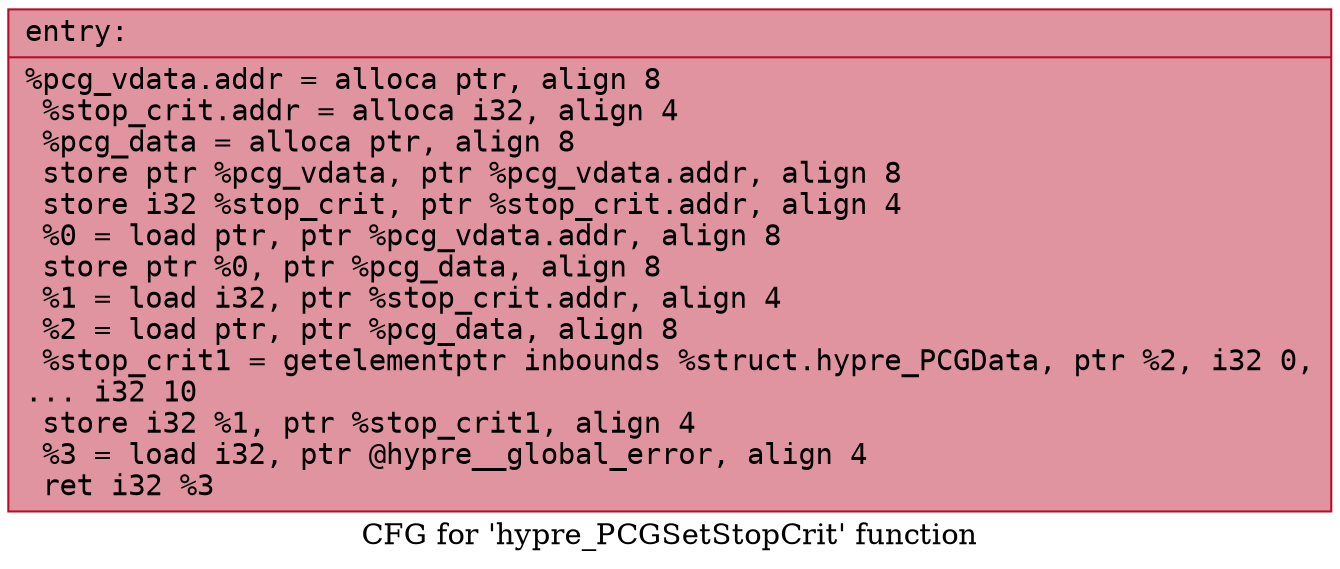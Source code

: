 digraph "CFG for 'hypre_PCGSetStopCrit' function" {
	label="CFG for 'hypre_PCGSetStopCrit' function";

	Node0x557061682c30 [shape=record,color="#b70d28ff", style=filled, fillcolor="#b70d2870" fontname="Courier",label="{entry:\l|  %pcg_vdata.addr = alloca ptr, align 8\l  %stop_crit.addr = alloca i32, align 4\l  %pcg_data = alloca ptr, align 8\l  store ptr %pcg_vdata, ptr %pcg_vdata.addr, align 8\l  store i32 %stop_crit, ptr %stop_crit.addr, align 4\l  %0 = load ptr, ptr %pcg_vdata.addr, align 8\l  store ptr %0, ptr %pcg_data, align 8\l  %1 = load i32, ptr %stop_crit.addr, align 4\l  %2 = load ptr, ptr %pcg_data, align 8\l  %stop_crit1 = getelementptr inbounds %struct.hypre_PCGData, ptr %2, i32 0,\l... i32 10\l  store i32 %1, ptr %stop_crit1, align 4\l  %3 = load i32, ptr @hypre__global_error, align 4\l  ret i32 %3\l}"];
}
